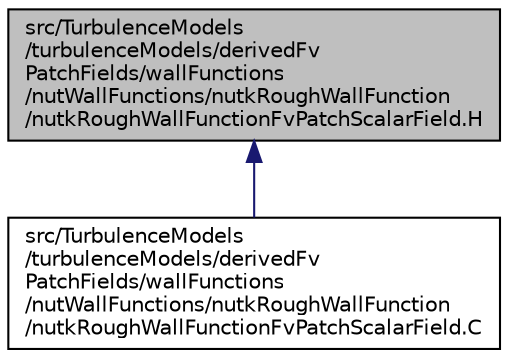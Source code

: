 digraph "src/TurbulenceModels/turbulenceModels/derivedFvPatchFields/wallFunctions/nutWallFunctions/nutkRoughWallFunction/nutkRoughWallFunctionFvPatchScalarField.H"
{
  bgcolor="transparent";
  edge [fontname="Helvetica",fontsize="10",labelfontname="Helvetica",labelfontsize="10"];
  node [fontname="Helvetica",fontsize="10",shape=record];
  Node1 [label="src/TurbulenceModels\l/turbulenceModels/derivedFv\lPatchFields/wallFunctions\l/nutWallFunctions/nutkRoughWallFunction\l/nutkRoughWallFunctionFvPatchScalarField.H",height=0.2,width=0.4,color="black", fillcolor="grey75", style="filled", fontcolor="black"];
  Node1 -> Node2 [dir="back",color="midnightblue",fontsize="10",style="solid",fontname="Helvetica"];
  Node2 [label="src/TurbulenceModels\l/turbulenceModels/derivedFv\lPatchFields/wallFunctions\l/nutWallFunctions/nutkRoughWallFunction\l/nutkRoughWallFunctionFvPatchScalarField.C",height=0.2,width=0.4,color="black",URL="$a10852.html"];
}
